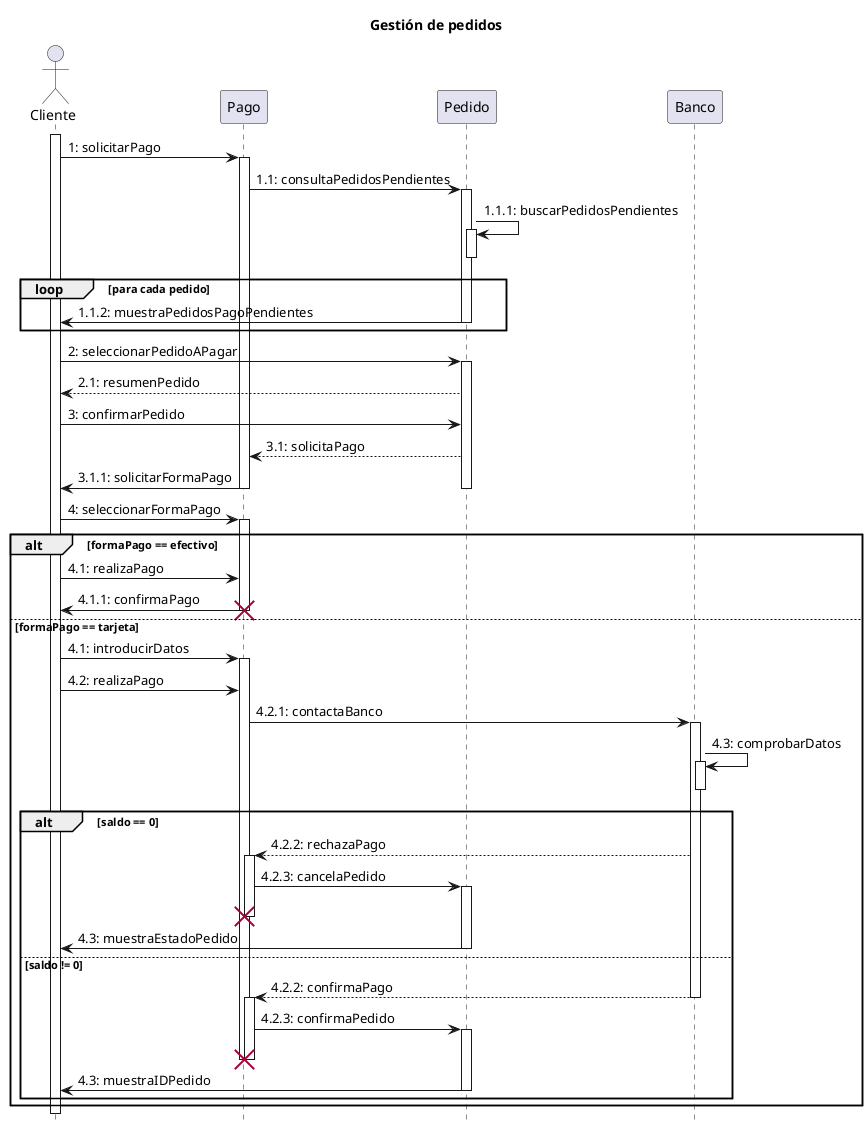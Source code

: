 @startuml
hide footbox

title Gestión de pedidos

actor Cliente 

Cliente ++
Cliente -> Pago++: 1: solicitarPago
Pago -> Pedido++: 1.1: consultaPedidosPendientes
Pedido -> Pedido++: 1.1.1: buscarPedidosPendientes
deactivate Pedido

loop para cada pedido
    Cliente <- Pedido: 1.1.2: muestraPedidosPagoPendientes
    deactivate Pedido
end

Cliente -> Pedido++: 2: seleccionarPedidoAPagar
Cliente <-- Pedido: 2.1: resumenPedido
Cliente -> Pedido: 3: confirmarPedido
Pago <-- Pedido: 3.1: solicitaPago
Cliente <- Pago: 3.1.1: solicitarFormaPago
deactivate Pedido
deactivate Pago
Cliente -> Pago++: 4: seleccionarFormaPago

alt formaPago == efectivo
    Cliente -> Pago : 4.1: realizaPago
    Cliente <- Pago : 4.1.1: confirmaPago
    destroy Pago
else formaPago == tarjeta
    Cliente -> Pago++ : 4.1: introducirDatos
    Cliente -> Pago : 4.2: realizaPago
    Pago -> Banco++: 4.2.1: contactaBanco
    Banco -> Banco++ : 4.3: comprobarDatos
    deactivate Banco

    alt saldo == 0
        Pago <-- Banco: 4.2.2: rechazaPago
        activate Pago
        Pago -> Pedido++: 4.2.3: cancelaPedido
        destroy Pago
        Cliente <- Pedido: 4.3: muestraEstadoPedido
        deactivate Pedido
    else saldo != 0
        Pago <-- Banco: 4.2.2: confirmaPago
        deactivate Banco
        activate Pago
        Pago -> Pedido++: 4.2.3: confirmaPedido
        destroy Pago
        deactivate Pago
        Cliente <- Pedido: 4.3: muestraIDPedido
        deactivate Pedido
    end     
end


@enduml